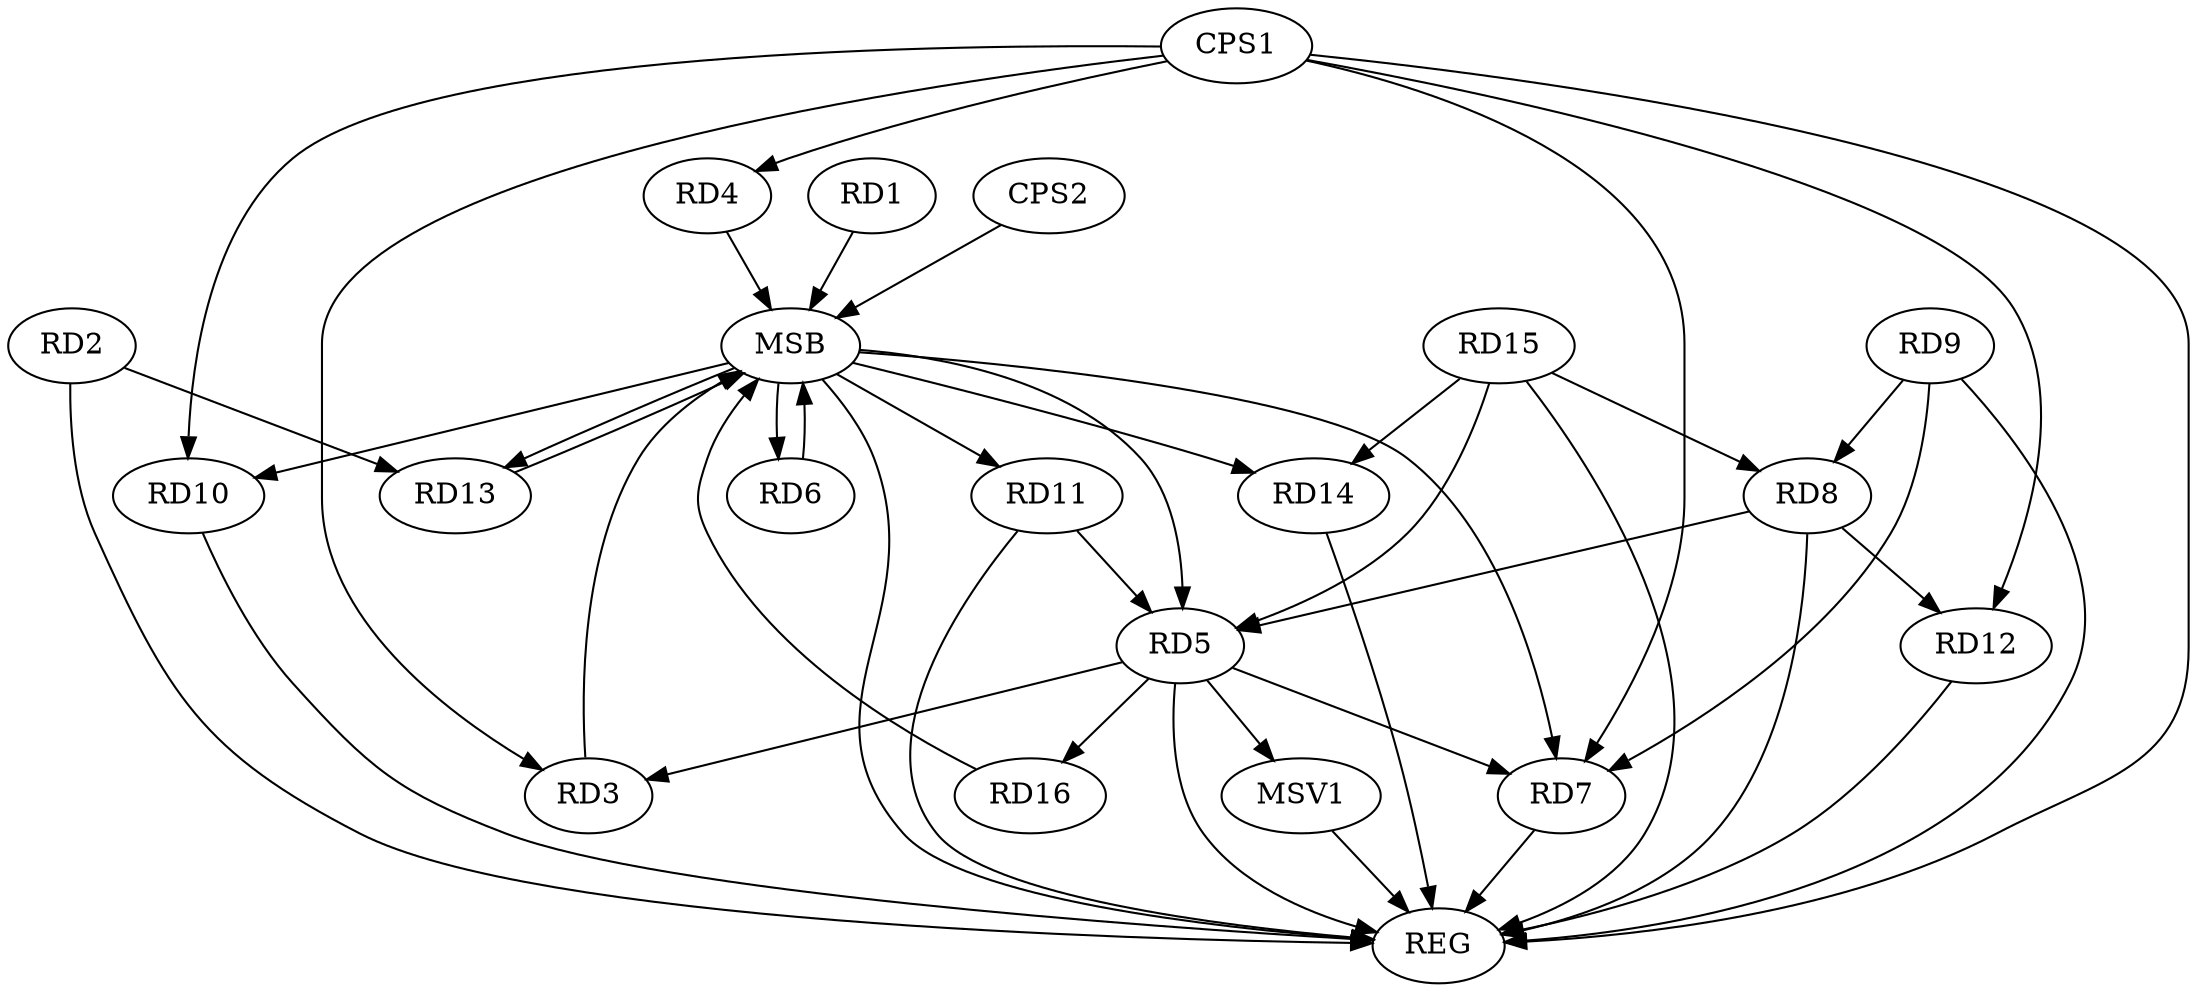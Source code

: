 strict digraph G {
  RD1 [ label="RD1" ];
  RD2 [ label="RD2" ];
  RD3 [ label="RD3" ];
  RD4 [ label="RD4" ];
  RD5 [ label="RD5" ];
  RD6 [ label="RD6" ];
  RD7 [ label="RD7" ];
  RD8 [ label="RD8" ];
  RD9 [ label="RD9" ];
  RD10 [ label="RD10" ];
  RD11 [ label="RD11" ];
  RD12 [ label="RD12" ];
  RD13 [ label="RD13" ];
  RD14 [ label="RD14" ];
  RD15 [ label="RD15" ];
  RD16 [ label="RD16" ];
  CPS1 [ label="CPS1" ];
  CPS2 [ label="CPS2" ];
  REG [ label="REG" ];
  MSB [ label="MSB" ];
  MSV1 [ label="MSV1" ];
  RD2 -> RD13;
  RD5 -> RD3;
  RD5 -> RD7;
  RD8 -> RD5;
  RD11 -> RD5;
  RD15 -> RD5;
  RD5 -> RD16;
  RD9 -> RD7;
  RD9 -> RD8;
  RD8 -> RD12;
  RD15 -> RD8;
  RD15 -> RD14;
  CPS1 -> RD3;
  CPS1 -> RD4;
  CPS1 -> RD7;
  CPS1 -> RD10;
  CPS1 -> RD12;
  RD2 -> REG;
  RD5 -> REG;
  RD7 -> REG;
  RD8 -> REG;
  RD9 -> REG;
  RD10 -> REG;
  RD11 -> REG;
  RD12 -> REG;
  RD14 -> REG;
  RD15 -> REG;
  CPS1 -> REG;
  RD1 -> MSB;
  MSB -> RD5;
  MSB -> RD11;
  MSB -> RD14;
  MSB -> REG;
  RD3 -> MSB;
  RD4 -> MSB;
  RD6 -> MSB;
  MSB -> RD13;
  RD13 -> MSB;
  RD16 -> MSB;
  MSB -> RD6;
  MSB -> RD7;
  MSB -> RD10;
  CPS2 -> MSB;
  RD5 -> MSV1;
  MSV1 -> REG;
}
